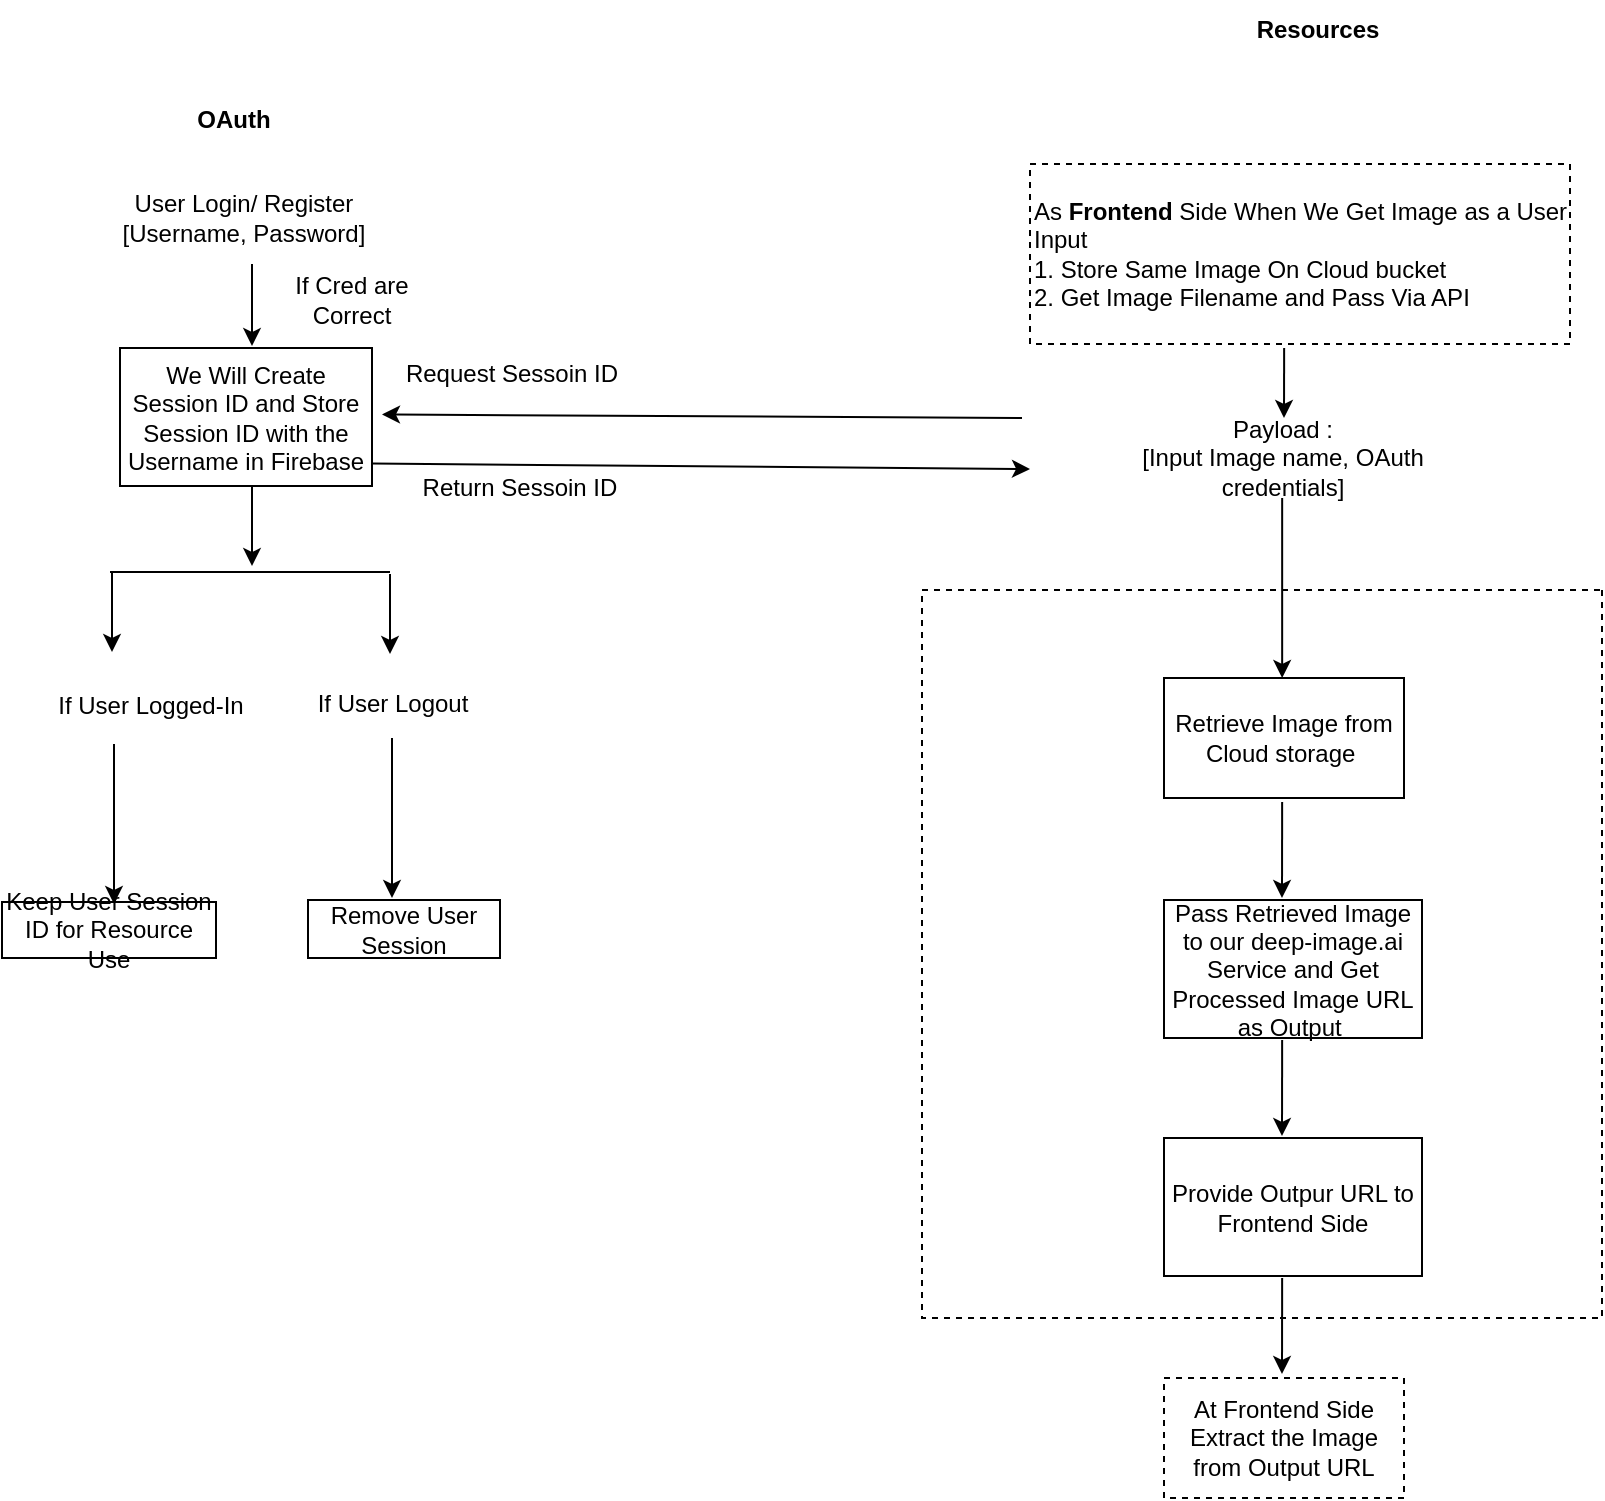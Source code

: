 <mxfile version="26.0.10">
  <diagram name="Page-1" id="K4-uMQUCCdzaDDjiR1Aa">
    <mxGraphModel dx="2247" dy="1954" grid="1" gridSize="10" guides="1" tooltips="1" connect="1" arrows="1" fold="1" page="1" pageScale="1" pageWidth="827" pageHeight="1169" math="0" shadow="0">
      <root>
        <mxCell id="0" />
        <mxCell id="1" parent="0" />
        <mxCell id="S0pkvh6AxldaCvJyQXTE-1" value="" style="rounded=0;whiteSpace=wrap;html=1;direction=south;dashed=1;" vertex="1" parent="1">
          <mxGeometry x="270" y="156" width="340" height="364" as="geometry" />
        </mxCell>
        <mxCell id="S0pkvh6AxldaCvJyQXTE-2" value="Payload :&lt;div&gt;[Input Image name, OAuth credentials]&lt;/div&gt;" style="text;html=1;align=center;verticalAlign=middle;whiteSpace=wrap;rounded=0;" vertex="1" parent="1">
          <mxGeometry x="351" y="75" width="199" height="30" as="geometry" />
        </mxCell>
        <mxCell id="S0pkvh6AxldaCvJyQXTE-4" value="" style="endArrow=classic;html=1;rounded=0;" edge="1" parent="1">
          <mxGeometry width="50" height="50" relative="1" as="geometry">
            <mxPoint x="450.08" y="110" as="sourcePoint" />
            <mxPoint x="450.08" y="200" as="targetPoint" />
          </mxGeometry>
        </mxCell>
        <mxCell id="S0pkvh6AxldaCvJyQXTE-5" value="Retrieve Image from Cloud storage&amp;nbsp;" style="rounded=0;whiteSpace=wrap;html=1;" vertex="1" parent="1">
          <mxGeometry x="391" y="200" width="120" height="60" as="geometry" />
        </mxCell>
        <mxCell id="S0pkvh6AxldaCvJyQXTE-6" value="As &lt;b&gt;Frontend&lt;/b&gt; Side When We Get Image as a User Input&lt;div&gt;1. Store Same Image On Cloud bucket&lt;/div&gt;&lt;div&gt;2. Get Image Filename and Pass Via API&lt;/div&gt;" style="rounded=0;whiteSpace=wrap;html=1;align=left;dashed=1;" vertex="1" parent="1">
          <mxGeometry x="324" y="-57" width="270" height="90" as="geometry" />
        </mxCell>
        <mxCell id="S0pkvh6AxldaCvJyQXTE-7" value="" style="endArrow=classic;html=1;rounded=0;" edge="1" parent="1">
          <mxGeometry width="50" height="50" relative="1" as="geometry">
            <mxPoint x="451.08" y="35" as="sourcePoint" />
            <mxPoint x="451" y="70" as="targetPoint" />
          </mxGeometry>
        </mxCell>
        <mxCell id="S0pkvh6AxldaCvJyQXTE-8" value="" style="endArrow=classic;html=1;rounded=0;" edge="1" parent="1">
          <mxGeometry width="50" height="50" relative="1" as="geometry">
            <mxPoint x="450.08" y="262" as="sourcePoint" />
            <mxPoint x="450" y="310" as="targetPoint" />
          </mxGeometry>
        </mxCell>
        <mxCell id="S0pkvh6AxldaCvJyQXTE-9" value="Pass Retrieved Image to our deep-image.ai Service and Get Processed Image URL as Output&amp;nbsp;" style="rounded=0;whiteSpace=wrap;html=1;" vertex="1" parent="1">
          <mxGeometry x="391" y="311" width="129" height="69" as="geometry" />
        </mxCell>
        <mxCell id="S0pkvh6AxldaCvJyQXTE-10" value="" style="endArrow=classic;html=1;rounded=0;" edge="1" parent="1">
          <mxGeometry width="50" height="50" relative="1" as="geometry">
            <mxPoint x="450.08" y="381" as="sourcePoint" />
            <mxPoint x="450" y="429" as="targetPoint" />
          </mxGeometry>
        </mxCell>
        <mxCell id="S0pkvh6AxldaCvJyQXTE-11" value="Provide Outpur URL to Frontend Side" style="rounded=0;whiteSpace=wrap;html=1;" vertex="1" parent="1">
          <mxGeometry x="391" y="430" width="129" height="69" as="geometry" />
        </mxCell>
        <mxCell id="S0pkvh6AxldaCvJyQXTE-12" value="" style="endArrow=classic;html=1;rounded=0;" edge="1" parent="1">
          <mxGeometry width="50" height="50" relative="1" as="geometry">
            <mxPoint x="450.08" y="500" as="sourcePoint" />
            <mxPoint x="450" y="548" as="targetPoint" />
          </mxGeometry>
        </mxCell>
        <mxCell id="S0pkvh6AxldaCvJyQXTE-13" value="At Frontend Side Extract the Image from Output URL" style="rounded=0;whiteSpace=wrap;html=1;dashed=1;" vertex="1" parent="1">
          <mxGeometry x="391" y="550" width="120" height="60" as="geometry" />
        </mxCell>
        <mxCell id="S0pkvh6AxldaCvJyQXTE-14" value="&lt;b&gt;Resources&lt;/b&gt;" style="text;html=1;align=center;verticalAlign=middle;whiteSpace=wrap;rounded=0;" vertex="1" parent="1">
          <mxGeometry x="438" y="-139" width="60" height="30" as="geometry" />
        </mxCell>
        <mxCell id="S0pkvh6AxldaCvJyQXTE-15" value="&lt;b&gt;OAuth&lt;/b&gt;" style="text;html=1;align=center;verticalAlign=middle;whiteSpace=wrap;rounded=0;" vertex="1" parent="1">
          <mxGeometry x="-104" y="-94" width="60" height="30" as="geometry" />
        </mxCell>
        <mxCell id="S0pkvh6AxldaCvJyQXTE-16" value="User Login/ Register&lt;div&gt;[Username, Password]&lt;/div&gt;" style="text;html=1;align=center;verticalAlign=middle;whiteSpace=wrap;rounded=0;" vertex="1" parent="1">
          <mxGeometry x="-134" y="-45" width="130" height="30" as="geometry" />
        </mxCell>
        <mxCell id="S0pkvh6AxldaCvJyQXTE-17" value="" style="endArrow=classic;html=1;rounded=0;" edge="1" parent="1">
          <mxGeometry width="50" height="50" relative="1" as="geometry">
            <mxPoint x="-65" y="-7" as="sourcePoint" />
            <mxPoint x="-65" y="34" as="targetPoint" />
          </mxGeometry>
        </mxCell>
        <mxCell id="S0pkvh6AxldaCvJyQXTE-20" value="If Cred are Correct" style="text;html=1;align=center;verticalAlign=middle;whiteSpace=wrap;rounded=0;" vertex="1" parent="1">
          <mxGeometry x="-65" y="-4" width="100" height="30" as="geometry" />
        </mxCell>
        <mxCell id="S0pkvh6AxldaCvJyQXTE-21" value="We Will Create Session ID and Store Session ID with the Username in Firebase" style="rounded=0;whiteSpace=wrap;html=1;" vertex="1" parent="1">
          <mxGeometry x="-131" y="35" width="126" height="69" as="geometry" />
        </mxCell>
        <mxCell id="S0pkvh6AxldaCvJyQXTE-22" value="" style="endArrow=classic;html=1;rounded=0;" edge="1" parent="1">
          <mxGeometry width="50" height="50" relative="1" as="geometry">
            <mxPoint x="-65" y="104" as="sourcePoint" />
            <mxPoint x="-65" y="144" as="targetPoint" />
          </mxGeometry>
        </mxCell>
        <mxCell id="S0pkvh6AxldaCvJyQXTE-23" value="" style="endArrow=none;html=1;rounded=0;" edge="1" parent="1">
          <mxGeometry width="50" height="50" relative="1" as="geometry">
            <mxPoint x="-136" y="147" as="sourcePoint" />
            <mxPoint x="4" y="147" as="targetPoint" />
          </mxGeometry>
        </mxCell>
        <mxCell id="S0pkvh6AxldaCvJyQXTE-24" value="" style="endArrow=classic;html=1;rounded=0;" edge="1" parent="1">
          <mxGeometry width="50" height="50" relative="1" as="geometry">
            <mxPoint x="-135" y="147" as="sourcePoint" />
            <mxPoint x="-135" y="187" as="targetPoint" />
          </mxGeometry>
        </mxCell>
        <mxCell id="S0pkvh6AxldaCvJyQXTE-25" value="" style="endArrow=classic;html=1;rounded=0;" edge="1" parent="1">
          <mxGeometry width="50" height="50" relative="1" as="geometry">
            <mxPoint x="4" y="148" as="sourcePoint" />
            <mxPoint x="4" y="188" as="targetPoint" />
          </mxGeometry>
        </mxCell>
        <mxCell id="S0pkvh6AxldaCvJyQXTE-26" value="" style="endArrow=classic;html=1;rounded=0;exitX=1;exitY=0.75;exitDx=0;exitDy=0;" edge="1" parent="1">
          <mxGeometry width="50" height="50" relative="1" as="geometry">
            <mxPoint x="-5" y="92.75" as="sourcePoint" />
            <mxPoint x="324" y="95.5" as="targetPoint" />
          </mxGeometry>
        </mxCell>
        <mxCell id="S0pkvh6AxldaCvJyQXTE-27" value="" style="endArrow=classic;html=1;rounded=0;" edge="1" parent="1">
          <mxGeometry width="50" height="50" relative="1" as="geometry">
            <mxPoint x="320" y="70" as="sourcePoint" />
            <mxPoint y="68.25" as="targetPoint" />
          </mxGeometry>
        </mxCell>
        <mxCell id="S0pkvh6AxldaCvJyQXTE-28" value="Request Sessoin ID" style="text;html=1;align=center;verticalAlign=middle;whiteSpace=wrap;rounded=0;" vertex="1" parent="1">
          <mxGeometry x="-5" y="33" width="140" height="30" as="geometry" />
        </mxCell>
        <mxCell id="S0pkvh6AxldaCvJyQXTE-32" value="Return Sessoin ID" style="text;html=1;align=center;verticalAlign=middle;whiteSpace=wrap;rounded=0;" vertex="1" parent="1">
          <mxGeometry x="-1" y="90" width="140" height="30" as="geometry" />
        </mxCell>
        <mxCell id="S0pkvh6AxldaCvJyQXTE-33" value="If User Logout" style="text;html=1;align=center;verticalAlign=middle;whiteSpace=wrap;rounded=0;" vertex="1" parent="1">
          <mxGeometry x="-42" y="198" width="95" height="30" as="geometry" />
        </mxCell>
        <mxCell id="S0pkvh6AxldaCvJyQXTE-34" value="If User Logged-In" style="text;html=1;align=center;verticalAlign=middle;whiteSpace=wrap;rounded=0;" vertex="1" parent="1">
          <mxGeometry x="-163" y="199" width="95" height="30" as="geometry" />
        </mxCell>
        <mxCell id="S0pkvh6AxldaCvJyQXTE-35" value="" style="endArrow=classic;html=1;rounded=0;" edge="1" parent="1">
          <mxGeometry width="50" height="50" relative="1" as="geometry">
            <mxPoint x="-134" y="233" as="sourcePoint" />
            <mxPoint x="-134" y="313" as="targetPoint" />
          </mxGeometry>
        </mxCell>
        <mxCell id="S0pkvh6AxldaCvJyQXTE-36" value="" style="endArrow=classic;html=1;rounded=0;" edge="1" parent="1">
          <mxGeometry width="50" height="50" relative="1" as="geometry">
            <mxPoint x="5" y="230" as="sourcePoint" />
            <mxPoint x="5" y="310" as="targetPoint" />
          </mxGeometry>
        </mxCell>
        <mxCell id="S0pkvh6AxldaCvJyQXTE-37" value="Remove User Session" style="rounded=0;whiteSpace=wrap;html=1;" vertex="1" parent="1">
          <mxGeometry x="-37" y="311" width="96" height="29" as="geometry" />
        </mxCell>
        <mxCell id="S0pkvh6AxldaCvJyQXTE-38" value="Keep User Session ID for Resource Use" style="rounded=0;whiteSpace=wrap;html=1;" vertex="1" parent="1">
          <mxGeometry x="-190" y="312" width="107" height="28" as="geometry" />
        </mxCell>
      </root>
    </mxGraphModel>
  </diagram>
</mxfile>
